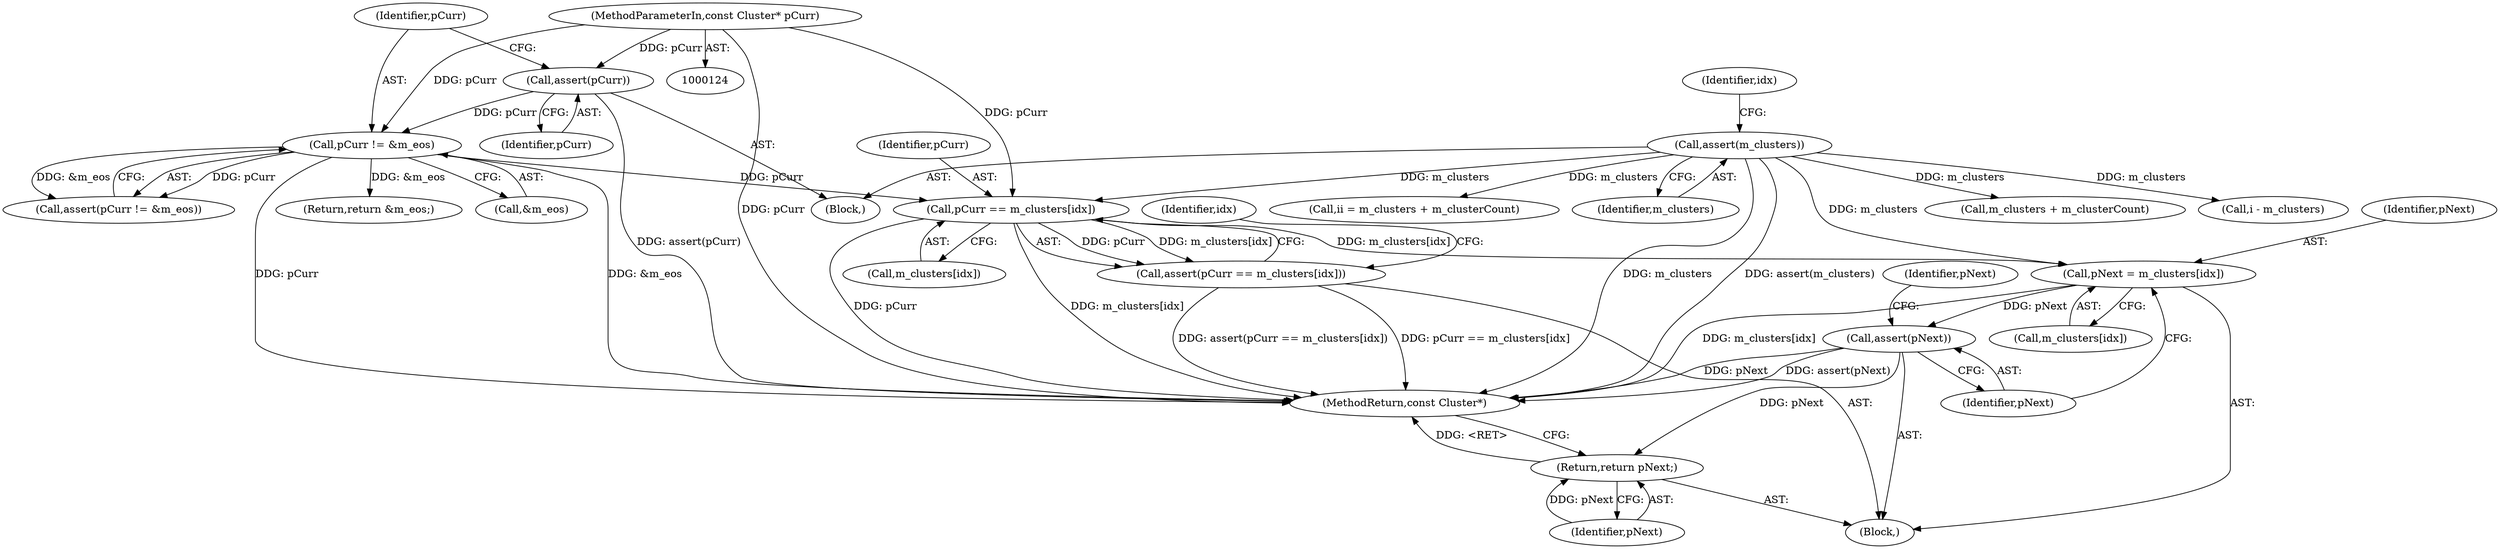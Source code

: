 digraph "0_Android_cc274e2abe8b2a6698a5c47d8aa4bb45f1f9538d_20@array" {
"1000156" [label="(Call,pCurr == m_clusters[idx])"];
"1000130" [label="(Call,pCurr != &m_eos)"];
"1000127" [label="(Call,assert(pCurr))"];
"1000125" [label="(MethodParameterIn,const Cluster* pCurr)"];
"1000134" [label="(Call,assert(m_clusters))"];
"1000155" [label="(Call,assert(pCurr == m_clusters[idx]))"];
"1000170" [label="(Call,pNext = m_clusters[idx])"];
"1000175" [label="(Call,assert(pNext))"];
"1000189" [label="(Return,return pNext;)"];
"1000125" [label="(MethodParameterIn,const Cluster* pCurr)"];
"1000138" [label="(Identifier,idx)"];
"1000546" [label="(MethodReturn,const Cluster*)"];
"1000170" [label="(Call,pNext = m_clusters[idx])"];
"1000155" [label="(Call,assert(pCurr == m_clusters[idx]))"];
"1000180" [label="(Identifier,pNext)"];
"1000430" [label="(Call,m_clusters + m_clusterCount)"];
"1000156" [label="(Call,pCurr == m_clusters[idx])"];
"1000157" [label="(Identifier,pCurr)"];
"1000519" [label="(Call,i - m_clusters)"];
"1000176" [label="(Identifier,pNext)"];
"1000146" [label="(Block,)"];
"1000127" [label="(Call,assert(pCurr))"];
"1000158" [label="(Call,m_clusters[idx])"];
"1000189" [label="(Return,return pNext;)"];
"1000190" [label="(Identifier,pNext)"];
"1000129" [label="(Call,assert(pCurr != &m_eos))"];
"1000167" [label="(Return,return &m_eos;)"];
"1000428" [label="(Call,ii = m_clusters + m_clusterCount)"];
"1000126" [label="(Block,)"];
"1000162" [label="(Identifier,idx)"];
"1000130" [label="(Call,pCurr != &m_eos)"];
"1000131" [label="(Identifier,pCurr)"];
"1000134" [label="(Call,assert(m_clusters))"];
"1000132" [label="(Call,&m_eos)"];
"1000171" [label="(Identifier,pNext)"];
"1000128" [label="(Identifier,pCurr)"];
"1000175" [label="(Call,assert(pNext))"];
"1000172" [label="(Call,m_clusters[idx])"];
"1000135" [label="(Identifier,m_clusters)"];
"1000156" -> "1000155"  [label="AST: "];
"1000156" -> "1000158"  [label="CFG: "];
"1000157" -> "1000156"  [label="AST: "];
"1000158" -> "1000156"  [label="AST: "];
"1000155" -> "1000156"  [label="CFG: "];
"1000156" -> "1000546"  [label="DDG: pCurr"];
"1000156" -> "1000546"  [label="DDG: m_clusters[idx]"];
"1000156" -> "1000155"  [label="DDG: pCurr"];
"1000156" -> "1000155"  [label="DDG: m_clusters[idx]"];
"1000130" -> "1000156"  [label="DDG: pCurr"];
"1000125" -> "1000156"  [label="DDG: pCurr"];
"1000134" -> "1000156"  [label="DDG: m_clusters"];
"1000156" -> "1000170"  [label="DDG: m_clusters[idx]"];
"1000130" -> "1000129"  [label="AST: "];
"1000130" -> "1000132"  [label="CFG: "];
"1000131" -> "1000130"  [label="AST: "];
"1000132" -> "1000130"  [label="AST: "];
"1000129" -> "1000130"  [label="CFG: "];
"1000130" -> "1000546"  [label="DDG: &m_eos"];
"1000130" -> "1000546"  [label="DDG: pCurr"];
"1000130" -> "1000129"  [label="DDG: pCurr"];
"1000130" -> "1000129"  [label="DDG: &m_eos"];
"1000127" -> "1000130"  [label="DDG: pCurr"];
"1000125" -> "1000130"  [label="DDG: pCurr"];
"1000130" -> "1000167"  [label="DDG: &m_eos"];
"1000127" -> "1000126"  [label="AST: "];
"1000127" -> "1000128"  [label="CFG: "];
"1000128" -> "1000127"  [label="AST: "];
"1000131" -> "1000127"  [label="CFG: "];
"1000127" -> "1000546"  [label="DDG: assert(pCurr)"];
"1000125" -> "1000127"  [label="DDG: pCurr"];
"1000125" -> "1000124"  [label="AST: "];
"1000125" -> "1000546"  [label="DDG: pCurr"];
"1000134" -> "1000126"  [label="AST: "];
"1000134" -> "1000135"  [label="CFG: "];
"1000135" -> "1000134"  [label="AST: "];
"1000138" -> "1000134"  [label="CFG: "];
"1000134" -> "1000546"  [label="DDG: assert(m_clusters)"];
"1000134" -> "1000546"  [label="DDG: m_clusters"];
"1000134" -> "1000170"  [label="DDG: m_clusters"];
"1000134" -> "1000428"  [label="DDG: m_clusters"];
"1000134" -> "1000430"  [label="DDG: m_clusters"];
"1000134" -> "1000519"  [label="DDG: m_clusters"];
"1000155" -> "1000146"  [label="AST: "];
"1000162" -> "1000155"  [label="CFG: "];
"1000155" -> "1000546"  [label="DDG: assert(pCurr == m_clusters[idx])"];
"1000155" -> "1000546"  [label="DDG: pCurr == m_clusters[idx]"];
"1000170" -> "1000146"  [label="AST: "];
"1000170" -> "1000172"  [label="CFG: "];
"1000171" -> "1000170"  [label="AST: "];
"1000172" -> "1000170"  [label="AST: "];
"1000176" -> "1000170"  [label="CFG: "];
"1000170" -> "1000546"  [label="DDG: m_clusters[idx]"];
"1000170" -> "1000175"  [label="DDG: pNext"];
"1000175" -> "1000146"  [label="AST: "];
"1000175" -> "1000176"  [label="CFG: "];
"1000176" -> "1000175"  [label="AST: "];
"1000180" -> "1000175"  [label="CFG: "];
"1000175" -> "1000546"  [label="DDG: pNext"];
"1000175" -> "1000546"  [label="DDG: assert(pNext)"];
"1000175" -> "1000189"  [label="DDG: pNext"];
"1000189" -> "1000146"  [label="AST: "];
"1000189" -> "1000190"  [label="CFG: "];
"1000190" -> "1000189"  [label="AST: "];
"1000546" -> "1000189"  [label="CFG: "];
"1000189" -> "1000546"  [label="DDG: <RET>"];
"1000190" -> "1000189"  [label="DDG: pNext"];
}

